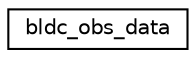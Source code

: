 digraph "Graphical Class Hierarchy"
{
 // INTERACTIVE_SVG=YES
  edge [fontname="Helvetica",fontsize="10",labelfontname="Helvetica",labelfontsize="10"];
  node [fontname="Helvetica",fontsize="10",shape=record];
  rankdir="LR";
  Node1 [label="bldc_obs_data",height=0.2,width=0.4,color="black", fillcolor="white", style="filled",URL="$structbldc__obs__data.html"];
}
